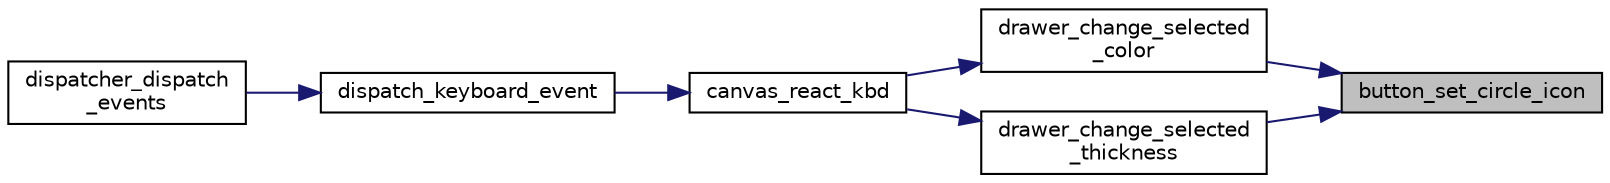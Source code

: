 digraph "button_set_circle_icon"
{
 // LATEX_PDF_SIZE
  edge [fontname="Helvetica",fontsize="10",labelfontname="Helvetica",labelfontsize="10"];
  node [fontname="Helvetica",fontsize="10",shape=record];
  rankdir="RL";
  Node1 [label="button_set_circle_icon",height=0.2,width=0.4,color="black", fillcolor="grey75", style="filled", fontcolor="black",tooltip="Sets a circle icon to a given button."];
  Node1 -> Node2 [dir="back",color="midnightblue",fontsize="10",style="solid",fontname="Helvetica"];
  Node2 [label="drawer_change_selected\l_color",height=0.2,width=0.4,color="black", fillcolor="white", style="filled",URL="$group__game.html#gab537b849307e8169410c0a5ee34fbc3c",tooltip="Changes the selected color if this player is the drawer."];
  Node2 -> Node3 [dir="back",color="midnightblue",fontsize="10",style="solid",fontname="Helvetica"];
  Node3 [label="canvas_react_kbd",height=0.2,width=0.4,color="black", fillcolor="white", style="filled",URL="$group__canvas.html#ga8ad75f7f8cd0333e14d51a533da88883",tooltip="Updates the canvas according to a keyboard event."];
  Node3 -> Node4 [dir="back",color="midnightblue",fontsize="10",style="solid",fontname="Helvetica"];
  Node4 [label="dispatch_keyboard_event",height=0.2,width=0.4,color="black", fillcolor="white", style="filled",URL="$group__dispatcher.html#gaeefd35acea05833fa9d829f99e2ed6ca",tooltip="Dispatches a keyboard event."];
  Node4 -> Node5 [dir="back",color="midnightblue",fontsize="10",style="solid",fontname="Helvetica"];
  Node5 [label="dispatcher_dispatch\l_events",height=0.2,width=0.4,color="black", fillcolor="white", style="filled",URL="$group__dispatcher.html#ga72c911173e2af4fbf960584448f83d8b",tooltip="Dispatches all events currently in the event queue."];
  Node1 -> Node6 [dir="back",color="midnightblue",fontsize="10",style="solid",fontname="Helvetica"];
  Node6 [label="drawer_change_selected\l_thickness",height=0.2,width=0.4,color="black", fillcolor="white", style="filled",URL="$group__game.html#ga799729f35345ff1cb4992ba19aaa28a9",tooltip="Changes the selected thickness if this player is the drawer."];
  Node6 -> Node3 [dir="back",color="midnightblue",fontsize="10",style="solid",fontname="Helvetica"];
}
